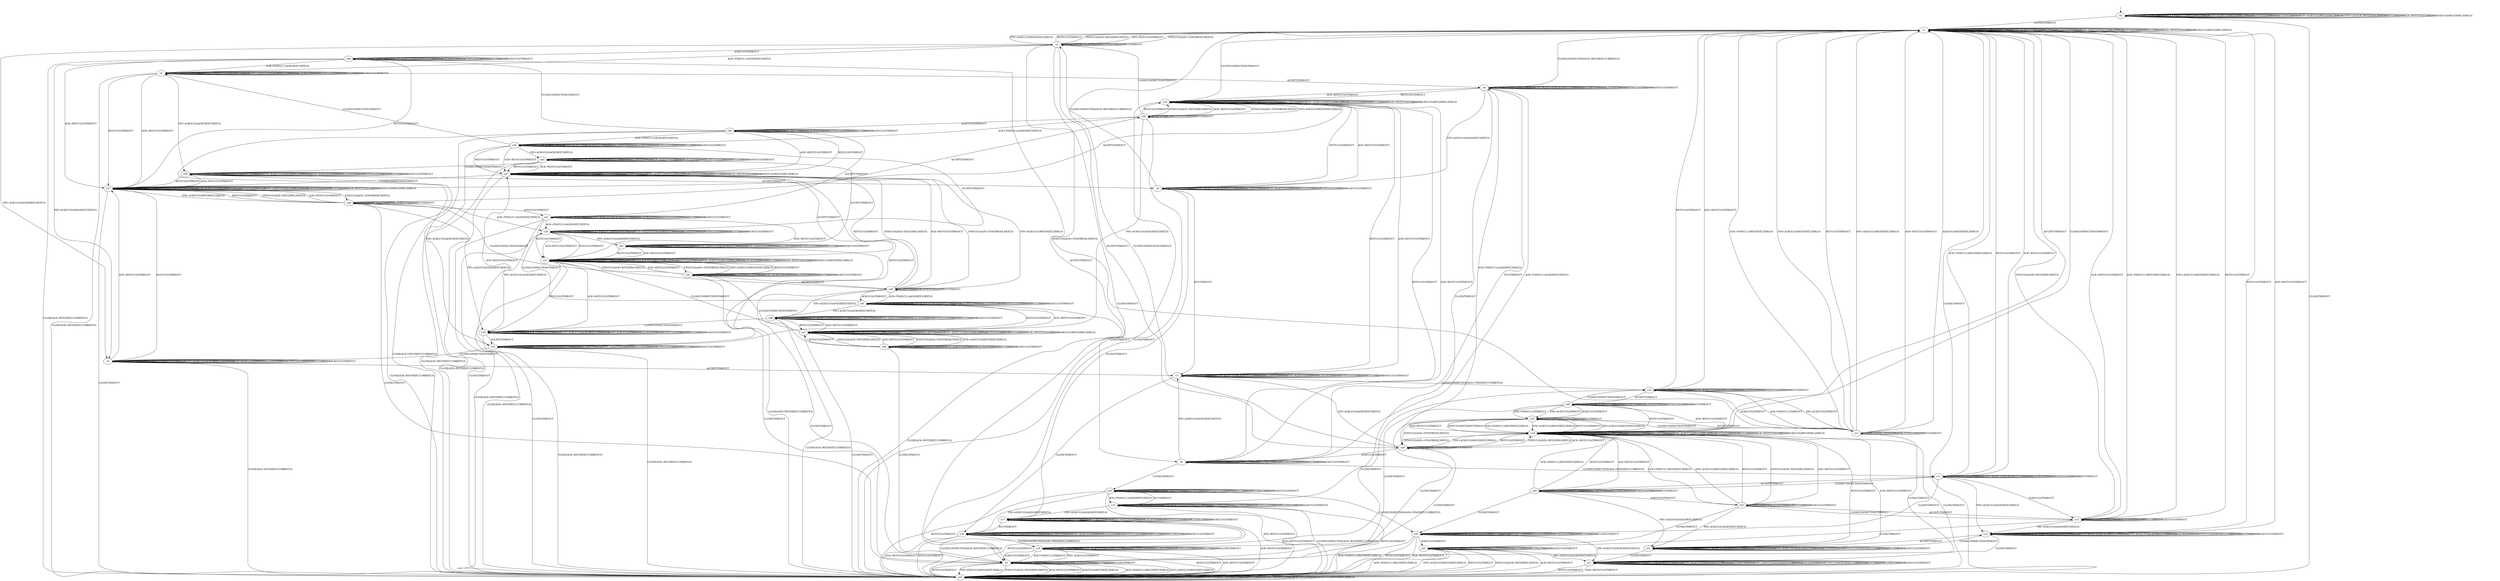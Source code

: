 digraph h13 {
s0 [label="s0"];
s1 [label="s1"];
s2 [label="s2"];
s3 [label="s3"];
s4 [label="s4"];
s5 [label="s5"];
s6 [label="s6"];
s7 [label="s7"];
s8 [label="s8"];
s9 [label="s9"];
s10 [label="s10"];
s11 [label="s11"];
s12 [label="s12"];
s13 [label="s13"];
s14 [label="s14"];
s15 [label="s15"];
s16 [label="s16"];
s17 [label="s17"];
s18 [label="s18"];
s19 [label="s19"];
s20 [label="s20"];
s21 [label="s21"];
s22 [label="s22"];
s23 [label="s23"];
s24 [label="s24"];
s25 [label="s25"];
s26 [label="s26"];
s27 [label="s27"];
s28 [label="s28"];
s29 [label="s29"];
s30 [label="s30"];
s31 [label="s31"];
s32 [label="s32"];
s33 [label="s33"];
s34 [label="s34"];
s35 [label="s35"];
s36 [label="s36"];
s37 [label="s37"];
s38 [label="s38"];
s39 [label="s39"];
s40 [label="s40"];
s41 [label="s41"];
s42 [label="s42"];
s43 [label="s43"];
s44 [label="s44"];
s45 [label="s45"];
s46 [label="s46"];
s47 [label="s47"];
s48 [label="s48"];
s49 [label="s49"];
s50 [label="s50"];
s51 [label="s51"];
s52 [label="s52"];
s0 -> s0 [label="CLOSECONNECTION/TIMEOUT"];
s0 -> s0 [label="ACK+PSH(V,V,1)/RST(ZERO,ZERO,0)"];
s0 -> s0 [label="SYN+ACK(V,V,0)/RST(ZERO,ZERO,0)"];
s0 -> s0 [label="RST(V,V,0)/TIMEOUT"];
s0 -> s0 [label="ACCEPT/TIMEOUT"];
s0 -> s0 [label="FIN+ACK(V,V,0)/RST(ZERO,ZERO,0)"];
s0 -> s1 [label="LISTEN/TIMEOUT"];
s0 -> s0 [label="SYN(V,V,0)/ACK+RST(ZERO,NEXT,0)"];
s0 -> s0 [label="RCV/TIMEOUT"];
s0 -> s0 [label="ACK+RST(V,V,0)/TIMEOUT"];
s0 -> s23 [label="CLOSE/TIMEOUT"];
s0 -> s0 [label="ACK(V,V,0)/RST(ZERO,ZERO,0)"];
s1 -> s1 [label="CLOSECONNECTION/TIMEOUT"];
s1 -> s1 [label="ACK+PSH(V,V,1)/RST(ZERO,ZERO,0)"];
s1 -> s1 [label="SYN+ACK(V,V,0)/RST(ZERO,ZERO,0)"];
s1 -> s1 [label="RST(V,V,0)/TIMEOUT"];
s1 -> s24 [label="ACCEPT/TIMEOUT"];
s1 -> s1 [label="FIN+ACK(V,V,0)/RST(ZERO,ZERO,0)"];
s1 -> s1 [label="LISTEN/TIMEOUT"];
s1 -> s2 [label="SYN(V,V,0)/ACK+SYN(FRESH,NEXT,0)"];
s1 -> s1 [label="RCV/TIMEOUT"];
s1 -> s1 [label="ACK+RST(V,V,0)/TIMEOUT"];
s1 -> s23 [label="CLOSE/TIMEOUT"];
s1 -> s1 [label="ACK(V,V,0)/RST(ZERO,ZERO,0)"];
s2 -> s2 [label="CLOSECONNECTION/TIMEOUT"];
s2 -> s3 [label="ACK+PSH(V,V,1)/ACK(NEXT,NEXT,0)"];
s2 -> s1 [label="SYN+ACK(V,V,0)/RST(NEXT,ZERO,0)"];
s2 -> s1 [label="RST(V,V,0)/TIMEOUT"];
s2 -> s26 [label="ACCEPT/TIMEOUT"];
s2 -> s4 [label="FIN+ACK(V,V,0)/ACK(NEXT,NEXT,0)"];
s2 -> s2 [label="LISTEN/TIMEOUT"];
s2 -> s1 [label="SYN(V,V,0)/ACK+RST(ZERO,NEXT,0)"];
s2 -> s2 [label="RCV/TIMEOUT"];
s2 -> s1 [label="ACK+RST(V,V,0)/TIMEOUT"];
s2 -> s5 [label="CLOSE/TIMEOUT"];
s2 -> s38 [label="ACK(V,V,0)/TIMEOUT"];
s3 -> s3 [label="CLOSECONNECTION/TIMEOUT"];
s3 -> s3 [label="ACK+PSH(V,V,1)/ACK(NEXT,NEXT,0)"];
s3 -> s3 [label="SYN+ACK(V,V,0)/ACK(NEXT,CURRENT,0)"];
s3 -> s27 [label="RST(V,V,0)/TIMEOUT"];
s3 -> s6 [label="ACCEPT/TIMEOUT"];
s3 -> s39 [label="FIN+ACK(V,V,0)/ACK(NEXT,NEXT,0)"];
s3 -> s3 [label="LISTEN/TIMEOUT"];
s3 -> s3 [label="SYN(V,V,0)/TIMEOUT"];
s3 -> s3 [label="RCV/TIMEOUT"];
s3 -> s27 [label="ACK+RST(V,V,0)/TIMEOUT"];
s3 -> s23 [label="CLOSE/ACK+RST(NEXT,CURRENT,0)"];
s3 -> s3 [label="ACK(V,V,0)/TIMEOUT"];
s4 -> s4 [label="CLOSECONNECTION/TIMEOUT"];
s4 -> s4 [label="ACK+PSH(V,V,1)/TIMEOUT"];
s4 -> s4 [label="SYN+ACK(V,V,0)/ACK(NEXT,CURRENT,0)"];
s4 -> s27 [label="RST(V,V,0)/TIMEOUT"];
s4 -> s7 [label="ACCEPT/TIMEOUT"];
s4 -> s4 [label="FIN+ACK(V,V,0)/TIMEOUT"];
s4 -> s4 [label="LISTEN/TIMEOUT"];
s4 -> s4 [label="SYN(V,V,0)/TIMEOUT"];
s4 -> s4 [label="RCV/TIMEOUT"];
s4 -> s27 [label="ACK+RST(V,V,0)/TIMEOUT"];
s4 -> s23 [label="CLOSE/ACK+RST(NEXT,CURRENT,0)"];
s4 -> s4 [label="ACK(V,V,0)/TIMEOUT"];
s5 -> s5 [label="CLOSECONNECTION/TIMEOUT"];
s5 -> s23 [label="ACK+PSH(V,V,1)/RST(NEXT,ZERO,0)"];
s5 -> s23 [label="SYN+ACK(V,V,0)/RST(NEXT,ZERO,0)"];
s5 -> s23 [label="RST(V,V,0)/TIMEOUT"];
s5 -> s5 [label="ACCEPT/TIMEOUT"];
s5 -> s23 [label="FIN+ACK(V,V,0)/RST(NEXT,ZERO,0)"];
s5 -> s5 [label="LISTEN/TIMEOUT"];
s5 -> s23 [label="SYN(V,V,0)/ACK+RST(ZERO,NEXT,0)"];
s5 -> s5 [label="RCV/TIMEOUT"];
s5 -> s23 [label="ACK+RST(V,V,0)/TIMEOUT"];
s5 -> s5 [label="CLOSE/TIMEOUT"];
s5 -> s23 [label="ACK(V,V,0)/RST(NEXT,ZERO,0)"];
s6 -> s1 [label="CLOSECONNECTION/ACK+RST(NEXT,CURRENT,0)"];
s6 -> s6 [label="ACK+PSH(V,V,1)/ACK(NEXT,NEXT,0)"];
s6 -> s6 [label="SYN+ACK(V,V,0)/ACK(NEXT,CURRENT,0)"];
s6 -> s33 [label="RST(V,V,0)/TIMEOUT"];
s6 -> s6 [label="ACCEPT/TIMEOUT"];
s6 -> s8 [label="FIN+ACK(V,V,0)/ACK(NEXT,NEXT,0)"];
s6 -> s6 [label="LISTEN/TIMEOUT"];
s6 -> s6 [label="SYN(V,V,0)/TIMEOUT"];
s6 -> s9 [label="RCV/TIMEOUT"];
s6 -> s33 [label="ACK+RST(V,V,0)/TIMEOUT"];
s6 -> s15 [label="CLOSE/TIMEOUT"];
s6 -> s6 [label="ACK(V,V,0)/TIMEOUT"];
s7 -> s10 [label="CLOSECONNECTION/ACK+FIN(NEXT,CURRENT,0)"];
s7 -> s7 [label="ACK+PSH(V,V,1)/TIMEOUT"];
s7 -> s7 [label="SYN+ACK(V,V,0)/ACK(NEXT,CURRENT,0)"];
s7 -> s33 [label="RST(V,V,0)/TIMEOUT"];
s7 -> s7 [label="ACCEPT/TIMEOUT"];
s7 -> s7 [label="FIN+ACK(V,V,0)/TIMEOUT"];
s7 -> s7 [label="LISTEN/TIMEOUT"];
s7 -> s7 [label="SYN(V,V,0)/TIMEOUT"];
s7 -> s7 [label="RCV/TIMEOUT"];
s7 -> s33 [label="ACK+RST(V,V,0)/TIMEOUT"];
s7 -> s16 [label="CLOSE/TIMEOUT"];
s7 -> s7 [label="ACK(V,V,0)/TIMEOUT"];
s8 -> s1 [label="CLOSECONNECTION/ACK+RST(NEXT,CURRENT,0)"];
s8 -> s8 [label="ACK+PSH(V,V,1)/TIMEOUT"];
s8 -> s8 [label="SYN+ACK(V,V,0)/ACK(NEXT,CURRENT,0)"];
s8 -> s33 [label="RST(V,V,0)/TIMEOUT"];
s8 -> s8 [label="ACCEPT/TIMEOUT"];
s8 -> s8 [label="FIN+ACK(V,V,0)/TIMEOUT"];
s8 -> s8 [label="LISTEN/TIMEOUT"];
s8 -> s8 [label="SYN(V,V,0)/TIMEOUT"];
s8 -> s7 [label="RCV/TIMEOUT"];
s8 -> s33 [label="ACK+RST(V,V,0)/TIMEOUT"];
s8 -> s17 [label="CLOSE/TIMEOUT"];
s8 -> s8 [label="ACK(V,V,0)/TIMEOUT"];
s9 -> s11 [label="CLOSECONNECTION/ACK+FIN(NEXT,CURRENT,0)"];
s9 -> s6 [label="ACK+PSH(V,V,1)/ACK(NEXT,NEXT,0)"];
s9 -> s9 [label="SYN+ACK(V,V,0)/ACK(NEXT,CURRENT,0)"];
s9 -> s33 [label="RST(V,V,0)/TIMEOUT"];
s9 -> s9 [label="ACCEPT/TIMEOUT"];
s9 -> s7 [label="FIN+ACK(V,V,0)/ACK(NEXT,NEXT,0)"];
s9 -> s9 [label="LISTEN/TIMEOUT"];
s9 -> s9 [label="SYN(V,V,0)/TIMEOUT"];
s9 -> s9 [label="RCV/TIMEOUT"];
s9 -> s33 [label="ACK+RST(V,V,0)/TIMEOUT"];
s9 -> s18 [label="CLOSE/TIMEOUT"];
s9 -> s9 [label="ACK(V,V,0)/TIMEOUT"];
s10 -> s10 [label="CLOSECONNECTION/TIMEOUT"];
s10 -> s12 [label="ACK+PSH(V,V,1)/TIMEOUT"];
s10 -> s10 [label="SYN+ACK(V,V,0)/ACK(NEXT,CURRENT,0)"];
s10 -> s1 [label="RST(V,V,0)/TIMEOUT"];
s10 -> s49 [label="ACCEPT/TIMEOUT"];
s10 -> s12 [label="FIN+ACK(V,V,0)/TIMEOUT"];
s10 -> s10 [label="LISTEN/TIMEOUT"];
s10 -> s10 [label="SYN(V,V,0)/TIMEOUT"];
s10 -> s10 [label="RCV/TIMEOUT"];
s10 -> s1 [label="ACK+RST(V,V,0)/TIMEOUT"];
s10 -> s19 [label="CLOSE/TIMEOUT"];
s10 -> s12 [label="ACK(V,V,0)/TIMEOUT"];
s11 -> s11 [label="CLOSECONNECTION/TIMEOUT"];
s11 -> s1 [label="ACK+PSH(V,V,1)/RST(NEXT,ZERO,0)"];
s11 -> s11 [label="SYN+ACK(V,V,0)/ACK(NEXT,CURRENT,0)"];
s11 -> s1 [label="RST(V,V,0)/TIMEOUT"];
s11 -> s50 [label="ACCEPT/TIMEOUT"];
s11 -> s13 [label="FIN+ACK(V,V,0)/ACK(NEXT,NEXT,0)"];
s11 -> s11 [label="LISTEN/TIMEOUT"];
s11 -> s11 [label="SYN(V,V,0)/TIMEOUT"];
s11 -> s11 [label="RCV/TIMEOUT"];
s11 -> s1 [label="ACK+RST(V,V,0)/TIMEOUT"];
s11 -> s20 [label="CLOSE/TIMEOUT"];
s11 -> s14 [label="ACK(V,V,0)/TIMEOUT"];
s12 -> s12 [label="CLOSECONNECTION/TIMEOUT"];
s12 -> s1 [label="ACK+PSH(V,V,1)/RST(NEXT,ZERO,0)"];
s12 -> s1 [label="SYN+ACK(V,V,0)/RST(NEXT,ZERO,0)"];
s12 -> s1 [label="RST(V,V,0)/TIMEOUT"];
s12 -> s25 [label="ACCEPT/TIMEOUT"];
s12 -> s1 [label="FIN+ACK(V,V,0)/RST(NEXT,ZERO,0)"];
s12 -> s12 [label="LISTEN/TIMEOUT"];
s12 -> s2 [label="SYN(V,V,0)/ACK+SYN(FRESH,NEXT,0)"];
s12 -> s12 [label="RCV/TIMEOUT"];
s12 -> s1 [label="ACK+RST(V,V,0)/TIMEOUT"];
s12 -> s5 [label="CLOSE/TIMEOUT"];
s12 -> s1 [label="ACK(V,V,0)/RST(NEXT,ZERO,0)"];
s13 -> s13 [label="CLOSECONNECTION/TIMEOUT"];
s13 -> s13 [label="ACK+PSH(V,V,1)/ACK(NEXT,CURRENT,0)"];
s13 -> s13 [label="SYN+ACK(V,V,0)/ACK(NEXT,CURRENT,0)"];
s13 -> s1 [label="RST(V,V,0)/TIMEOUT"];
s13 -> s51 [label="ACCEPT/TIMEOUT"];
s13 -> s13 [label="FIN+ACK(V,V,0)/ACK(NEXT,CURRENT,0)"];
s13 -> s13 [label="LISTEN/TIMEOUT"];
s13 -> s13 [label="SYN(V,V,0)/ACK(NEXT,CURRENT,0)"];
s13 -> s13 [label="RCV/TIMEOUT"];
s13 -> s1 [label="ACK+RST(V,V,0)/TIMEOUT"];
s13 -> s21 [label="CLOSE/TIMEOUT"];
s13 -> s13 [label="ACK(V,V,0)/TIMEOUT"];
s14 -> s14 [label="CLOSECONNECTION/TIMEOUT"];
s14 -> s1 [label="ACK+PSH(V,V,1)/RST(NEXT,ZERO,0)"];
s14 -> s1 [label="SYN+ACK(V,V,0)/RST(NEXT,ZERO,0)"];
s14 -> s1 [label="RST(V,V,0)/TIMEOUT"];
s14 -> s52 [label="ACCEPT/TIMEOUT"];
s14 -> s13 [label="FIN+ACK(V,V,0)/ACK(NEXT,NEXT,0)"];
s14 -> s14 [label="LISTEN/TIMEOUT"];
s14 -> s1 [label="SYN(V,V,0)/ACK+RST(ZERO,NEXT,0)"];
s14 -> s14 [label="RCV/TIMEOUT"];
s14 -> s1 [label="ACK+RST(V,V,0)/TIMEOUT"];
s14 -> s22 [label="CLOSE/TIMEOUT"];
s14 -> s14 [label="ACK(V,V,0)/TIMEOUT"];
s15 -> s23 [label="CLOSECONNECTION/ACK+RST(NEXT,CURRENT,0)"];
s15 -> s15 [label="ACK+PSH(V,V,1)/ACK(NEXT,NEXT,0)"];
s15 -> s15 [label="SYN+ACK(V,V,0)/ACK(NEXT,CURRENT,0)"];
s15 -> s23 [label="RST(V,V,0)/TIMEOUT"];
s15 -> s15 [label="ACCEPT/TIMEOUT"];
s15 -> s17 [label="FIN+ACK(V,V,0)/ACK(NEXT,NEXT,0)"];
s15 -> s15 [label="LISTEN/TIMEOUT"];
s15 -> s15 [label="SYN(V,V,0)/TIMEOUT"];
s15 -> s18 [label="RCV/TIMEOUT"];
s15 -> s23 [label="ACK+RST(V,V,0)/TIMEOUT"];
s15 -> s15 [label="CLOSE/TIMEOUT"];
s15 -> s15 [label="ACK(V,V,0)/TIMEOUT"];
s16 -> s19 [label="CLOSECONNECTION/ACK+FIN(NEXT,CURRENT,0)"];
s16 -> s16 [label="ACK+PSH(V,V,1)/TIMEOUT"];
s16 -> s16 [label="SYN+ACK(V,V,0)/ACK(NEXT,CURRENT,0)"];
s16 -> s23 [label="RST(V,V,0)/TIMEOUT"];
s16 -> s16 [label="ACCEPT/TIMEOUT"];
s16 -> s16 [label="FIN+ACK(V,V,0)/TIMEOUT"];
s16 -> s16 [label="LISTEN/TIMEOUT"];
s16 -> s16 [label="SYN(V,V,0)/TIMEOUT"];
s16 -> s16 [label="RCV/TIMEOUT"];
s16 -> s23 [label="ACK+RST(V,V,0)/TIMEOUT"];
s16 -> s16 [label="CLOSE/TIMEOUT"];
s16 -> s16 [label="ACK(V,V,0)/TIMEOUT"];
s17 -> s23 [label="CLOSECONNECTION/ACK+RST(NEXT,CURRENT,0)"];
s17 -> s17 [label="ACK+PSH(V,V,1)/TIMEOUT"];
s17 -> s17 [label="SYN+ACK(V,V,0)/ACK(NEXT,CURRENT,0)"];
s17 -> s23 [label="RST(V,V,0)/TIMEOUT"];
s17 -> s17 [label="ACCEPT/TIMEOUT"];
s17 -> s17 [label="FIN+ACK(V,V,0)/TIMEOUT"];
s17 -> s17 [label="LISTEN/TIMEOUT"];
s17 -> s17 [label="SYN(V,V,0)/TIMEOUT"];
s17 -> s16 [label="RCV/TIMEOUT"];
s17 -> s23 [label="ACK+RST(V,V,0)/TIMEOUT"];
s17 -> s17 [label="CLOSE/TIMEOUT"];
s17 -> s17 [label="ACK(V,V,0)/TIMEOUT"];
s18 -> s20 [label="CLOSECONNECTION/ACK+FIN(NEXT,CURRENT,0)"];
s18 -> s15 [label="ACK+PSH(V,V,1)/ACK(NEXT,NEXT,0)"];
s18 -> s18 [label="SYN+ACK(V,V,0)/ACK(NEXT,CURRENT,0)"];
s18 -> s23 [label="RST(V,V,0)/TIMEOUT"];
s18 -> s18 [label="ACCEPT/TIMEOUT"];
s18 -> s16 [label="FIN+ACK(V,V,0)/ACK(NEXT,NEXT,0)"];
s18 -> s18 [label="LISTEN/TIMEOUT"];
s18 -> s18 [label="SYN(V,V,0)/TIMEOUT"];
s18 -> s18 [label="RCV/TIMEOUT"];
s18 -> s23 [label="ACK+RST(V,V,0)/TIMEOUT"];
s18 -> s18 [label="CLOSE/TIMEOUT"];
s18 -> s18 [label="ACK(V,V,0)/TIMEOUT"];
s19 -> s19 [label="CLOSECONNECTION/TIMEOUT"];
s19 -> s5 [label="ACK+PSH(V,V,1)/TIMEOUT"];
s19 -> s19 [label="SYN+ACK(V,V,0)/ACK(NEXT,CURRENT,0)"];
s19 -> s23 [label="RST(V,V,0)/TIMEOUT"];
s19 -> s19 [label="ACCEPT/TIMEOUT"];
s19 -> s5 [label="FIN+ACK(V,V,0)/TIMEOUT"];
s19 -> s19 [label="LISTEN/TIMEOUT"];
s19 -> s19 [label="SYN(V,V,0)/TIMEOUT"];
s19 -> s19 [label="RCV/TIMEOUT"];
s19 -> s23 [label="ACK+RST(V,V,0)/TIMEOUT"];
s19 -> s19 [label="CLOSE/TIMEOUT"];
s19 -> s5 [label="ACK(V,V,0)/TIMEOUT"];
s20 -> s20 [label="CLOSECONNECTION/TIMEOUT"];
s20 -> s23 [label="ACK+PSH(V,V,1)/RST(NEXT,ZERO,0)"];
s20 -> s20 [label="SYN+ACK(V,V,0)/ACK(NEXT,CURRENT,0)"];
s20 -> s23 [label="RST(V,V,0)/TIMEOUT"];
s20 -> s20 [label="ACCEPT/TIMEOUT"];
s20 -> s21 [label="FIN+ACK(V,V,0)/ACK(NEXT,NEXT,0)"];
s20 -> s20 [label="LISTEN/TIMEOUT"];
s20 -> s20 [label="SYN(V,V,0)/TIMEOUT"];
s20 -> s20 [label="RCV/TIMEOUT"];
s20 -> s23 [label="ACK+RST(V,V,0)/TIMEOUT"];
s20 -> s20 [label="CLOSE/TIMEOUT"];
s20 -> s22 [label="ACK(V,V,0)/TIMEOUT"];
s21 -> s21 [label="CLOSECONNECTION/TIMEOUT"];
s21 -> s21 [label="ACK+PSH(V,V,1)/ACK(NEXT,CURRENT,0)"];
s21 -> s21 [label="SYN+ACK(V,V,0)/ACK(NEXT,CURRENT,0)"];
s21 -> s23 [label="RST(V,V,0)/TIMEOUT"];
s21 -> s21 [label="ACCEPT/TIMEOUT"];
s21 -> s21 [label="FIN+ACK(V,V,0)/ACK(NEXT,CURRENT,0)"];
s21 -> s21 [label="LISTEN/TIMEOUT"];
s21 -> s21 [label="SYN(V,V,0)/ACK(NEXT,CURRENT,0)"];
s21 -> s21 [label="RCV/TIMEOUT"];
s21 -> s23 [label="ACK+RST(V,V,0)/TIMEOUT"];
s21 -> s21 [label="CLOSE/TIMEOUT"];
s21 -> s21 [label="ACK(V,V,0)/TIMEOUT"];
s22 -> s22 [label="CLOSECONNECTION/TIMEOUT"];
s22 -> s23 [label="ACK+PSH(V,V,1)/RST(NEXT,ZERO,0)"];
s22 -> s23 [label="SYN+ACK(V,V,0)/RST(NEXT,ZERO,0)"];
s22 -> s23 [label="RST(V,V,0)/TIMEOUT"];
s22 -> s22 [label="ACCEPT/TIMEOUT"];
s22 -> s21 [label="FIN+ACK(V,V,0)/ACK(NEXT,NEXT,0)"];
s22 -> s22 [label="LISTEN/TIMEOUT"];
s22 -> s23 [label="SYN(V,V,0)/ACK+RST(ZERO,NEXT,0)"];
s22 -> s22 [label="RCV/TIMEOUT"];
s22 -> s23 [label="ACK+RST(V,V,0)/TIMEOUT"];
s22 -> s22 [label="CLOSE/TIMEOUT"];
s22 -> s22 [label="ACK(V,V,0)/TIMEOUT"];
s23 -> s23 [label="CLOSECONNECTION/TIMEOUT"];
s23 -> s23 [label="ACK+PSH(V,V,1)/RST(ZERO,ZERO,0)"];
s23 -> s23 [label="SYN+ACK(V,V,0)/RST(ZERO,ZERO,0)"];
s23 -> s23 [label="RST(V,V,0)/TIMEOUT"];
s23 -> s23 [label="ACCEPT/TIMEOUT"];
s23 -> s23 [label="FIN+ACK(V,V,0)/RST(ZERO,ZERO,0)"];
s23 -> s23 [label="LISTEN/TIMEOUT"];
s23 -> s23 [label="SYN(V,V,0)/ACK+RST(ZERO,NEXT,0)"];
s23 -> s23 [label="RCV/TIMEOUT"];
s23 -> s23 [label="ACK+RST(V,V,0)/TIMEOUT"];
s23 -> s23 [label="CLOSE/TIMEOUT"];
s23 -> s23 [label="ACK(V,V,0)/RST(ZERO,ZERO,0)"];
s24 -> s1 [label="CLOSECONNECTION/TIMEOUT"];
s24 -> s24 [label="ACK+PSH(V,V,1)/RST(ZERO,ZERO,0)"];
s24 -> s24 [label="SYN+ACK(V,V,0)/RST(ZERO,ZERO,0)"];
s24 -> s24 [label="RST(V,V,0)/TIMEOUT"];
s24 -> s24 [label="ACCEPT/TIMEOUT"];
s24 -> s24 [label="FIN+ACK(V,V,0)/RST(ZERO,ZERO,0)"];
s24 -> s24 [label="LISTEN/TIMEOUT"];
s24 -> s26 [label="SYN(V,V,0)/ACK+SYN(FRESH,NEXT,0)"];
s24 -> s24 [label="RCV/TIMEOUT"];
s24 -> s24 [label="ACK+RST(V,V,0)/TIMEOUT"];
s24 -> s23 [label="CLOSE/TIMEOUT"];
s24 -> s24 [label="ACK(V,V,0)/RST(ZERO,ZERO,0)"];
s25 -> s12 [label="CLOSECONNECTION/TIMEOUT"];
s25 -> s24 [label="ACK+PSH(V,V,1)/RST(NEXT,ZERO,0)"];
s25 -> s24 [label="SYN+ACK(V,V,0)/RST(NEXT,ZERO,0)"];
s25 -> s24 [label="RST(V,V,0)/TIMEOUT"];
s25 -> s25 [label="ACCEPT/TIMEOUT"];
s25 -> s24 [label="FIN+ACK(V,V,0)/RST(NEXT,ZERO,0)"];
s25 -> s25 [label="LISTEN/TIMEOUT"];
s25 -> s26 [label="SYN(V,V,0)/ACK+SYN(FRESH,NEXT,0)"];
s25 -> s25 [label="RCV/TIMEOUT"];
s25 -> s24 [label="ACK+RST(V,V,0)/TIMEOUT"];
s25 -> s5 [label="CLOSE/TIMEOUT"];
s25 -> s24 [label="ACK(V,V,0)/RST(NEXT,ZERO,0)"];
s26 -> s2 [label="CLOSECONNECTION/TIMEOUT"];
s26 -> s6 [label="ACK+PSH(V,V,1)/ACK(NEXT,NEXT,0)"];
s26 -> s24 [label="SYN+ACK(V,V,0)/RST(NEXT,ZERO,0)"];
s26 -> s24 [label="RST(V,V,0)/TIMEOUT"];
s26 -> s26 [label="ACCEPT/TIMEOUT"];
s26 -> s7 [label="FIN+ACK(V,V,0)/ACK(NEXT,NEXT,0)"];
s26 -> s26 [label="LISTEN/TIMEOUT"];
s26 -> s24 [label="SYN(V,V,0)/ACK+RST(ZERO,NEXT,0)"];
s26 -> s26 [label="RCV/TIMEOUT"];
s26 -> s24 [label="ACK+RST(V,V,0)/TIMEOUT"];
s26 -> s5 [label="CLOSE/TIMEOUT"];
s26 -> s9 [label="ACK(V,V,0)/TIMEOUT"];
s27 -> s27 [label="CLOSECONNECTION/TIMEOUT"];
s27 -> s27 [label="ACK+PSH(V,V,1)/RST(ZERO,ZERO,0)"];
s27 -> s27 [label="SYN+ACK(V,V,0)/RST(ZERO,ZERO,0)"];
s27 -> s27 [label="RST(V,V,0)/TIMEOUT"];
s27 -> s33 [label="ACCEPT/TIMEOUT"];
s27 -> s27 [label="FIN+ACK(V,V,0)/RST(ZERO,ZERO,0)"];
s27 -> s27 [label="LISTEN/TIMEOUT"];
s27 -> s28 [label="SYN(V,V,0)/ACK+SYN(FRESH,NEXT,0)"];
s27 -> s27 [label="RCV/TIMEOUT"];
s27 -> s27 [label="ACK+RST(V,V,0)/TIMEOUT"];
s27 -> s23 [label="CLOSE/TIMEOUT"];
s27 -> s27 [label="ACK(V,V,0)/RST(ZERO,ZERO,0)"];
s28 -> s28 [label="CLOSECONNECTION/TIMEOUT"];
s28 -> s29 [label="ACK+PSH(V,V,1)/ACK(NEXT,NEXT,0)"];
s28 -> s27 [label="SYN+ACK(V,V,0)/RST(NEXT,ZERO,0)"];
s28 -> s27 [label="RST(V,V,0)/TIMEOUT"];
s28 -> s36 [label="ACCEPT/TIMEOUT"];
s28 -> s30 [label="FIN+ACK(V,V,0)/ACK(NEXT,NEXT,0)"];
s28 -> s28 [label="LISTEN/TIMEOUT"];
s28 -> s27 [label="SYN(V,V,0)/ACK+RST(ZERO,NEXT,0)"];
s28 -> s28 [label="RCV/TIMEOUT"];
s28 -> s27 [label="ACK+RST(V,V,0)/TIMEOUT"];
s28 -> s5 [label="CLOSE/TIMEOUT"];
s28 -> s41 [label="ACK(V,V,0)/TIMEOUT"];
s29 -> s29 [label="CLOSECONNECTION/TIMEOUT"];
s29 -> s29 [label="ACK+PSH(V,V,1)/ACK(NEXT,NEXT,0)"];
s29 -> s29 [label="SYN+ACK(V,V,0)/ACK(NEXT,CURRENT,0)"];
s29 -> s31 [label="RST(V,V,0)/TIMEOUT"];
s29 -> s34 [label="ACCEPT/TIMEOUT"];
s29 -> s42 [label="FIN+ACK(V,V,0)/ACK(NEXT,NEXT,0)"];
s29 -> s29 [label="LISTEN/TIMEOUT"];
s29 -> s29 [label="SYN(V,V,0)/TIMEOUT"];
s29 -> s29 [label="RCV/TIMEOUT"];
s29 -> s31 [label="ACK+RST(V,V,0)/TIMEOUT"];
s29 -> s23 [label="CLOSE/ACK+RST(NEXT,CURRENT,0)"];
s29 -> s29 [label="ACK(V,V,0)/TIMEOUT"];
s30 -> s30 [label="CLOSECONNECTION/TIMEOUT"];
s30 -> s30 [label="ACK+PSH(V,V,1)/TIMEOUT"];
s30 -> s30 [label="SYN+ACK(V,V,0)/ACK(NEXT,CURRENT,0)"];
s30 -> s31 [label="RST(V,V,0)/TIMEOUT"];
s30 -> s35 [label="ACCEPT/TIMEOUT"];
s30 -> s30 [label="FIN+ACK(V,V,0)/TIMEOUT"];
s30 -> s30 [label="LISTEN/TIMEOUT"];
s30 -> s30 [label="SYN(V,V,0)/TIMEOUT"];
s30 -> s30 [label="RCV/TIMEOUT"];
s30 -> s31 [label="ACK+RST(V,V,0)/TIMEOUT"];
s30 -> s23 [label="CLOSE/ACK+RST(NEXT,CURRENT,0)"];
s30 -> s30 [label="ACK(V,V,0)/TIMEOUT"];
s31 -> s31 [label="CLOSECONNECTION/TIMEOUT"];
s31 -> s31 [label="ACK+PSH(V,V,1)/RST(ZERO,ZERO,0)"];
s31 -> s31 [label="SYN+ACK(V,V,0)/RST(ZERO,ZERO,0)"];
s31 -> s31 [label="RST(V,V,0)/TIMEOUT"];
s31 -> s37 [label="ACCEPT/TIMEOUT"];
s31 -> s31 [label="FIN+ACK(V,V,0)/RST(ZERO,ZERO,0)"];
s31 -> s31 [label="LISTEN/TIMEOUT"];
s31 -> s32 [label="SYN(V,V,0)/ACK+SYN(FRESH,NEXT,0)"];
s31 -> s31 [label="RCV/TIMEOUT"];
s31 -> s31 [label="ACK+RST(V,V,0)/TIMEOUT"];
s31 -> s23 [label="CLOSE/TIMEOUT"];
s31 -> s31 [label="ACK(V,V,0)/RST(ZERO,ZERO,0)"];
s32 -> s32 [label="CLOSECONNECTION/TIMEOUT"];
s32 -> s32 [label="ACK+PSH(V,V,1)/TIMEOUT"];
s32 -> s31 [label="SYN+ACK(V,V,0)/RST(NEXT,ZERO,0)"];
s32 -> s31 [label="RST(V,V,0)/TIMEOUT"];
s32 -> s40 [label="ACCEPT/TIMEOUT"];
s32 -> s32 [label="FIN+ACK(V,V,0)/TIMEOUT"];
s32 -> s32 [label="LISTEN/TIMEOUT"];
s32 -> s31 [label="SYN(V,V,0)/ACK+RST(ZERO,NEXT,0)"];
s32 -> s32 [label="RCV/TIMEOUT"];
s32 -> s31 [label="ACK+RST(V,V,0)/TIMEOUT"];
s32 -> s5 [label="CLOSE/TIMEOUT"];
s32 -> s32 [label="ACK(V,V,0)/TIMEOUT"];
s33 -> s1 [label="CLOSECONNECTION/TIMEOUT"];
s33 -> s33 [label="ACK+PSH(V,V,1)/RST(ZERO,ZERO,0)"];
s33 -> s33 [label="SYN+ACK(V,V,0)/RST(ZERO,ZERO,0)"];
s33 -> s33 [label="RST(V,V,0)/TIMEOUT"];
s33 -> s33 [label="ACCEPT/TIMEOUT"];
s33 -> s33 [label="FIN+ACK(V,V,0)/RST(ZERO,ZERO,0)"];
s33 -> s33 [label="LISTEN/TIMEOUT"];
s33 -> s36 [label="SYN(V,V,0)/ACK+SYN(FRESH,NEXT,0)"];
s33 -> s33 [label="RCV/TIMEOUT"];
s33 -> s33 [label="ACK+RST(V,V,0)/TIMEOUT"];
s33 -> s23 [label="CLOSE/TIMEOUT"];
s33 -> s33 [label="ACK(V,V,0)/RST(ZERO,ZERO,0)"];
s34 -> s3 [label="CLOSECONNECTION/TIMEOUT"];
s34 -> s34 [label="ACK+PSH(V,V,1)/ACK(NEXT,NEXT,0)"];
s34 -> s34 [label="SYN+ACK(V,V,0)/ACK(NEXT,CURRENT,0)"];
s34 -> s37 [label="RST(V,V,0)/TIMEOUT"];
s34 -> s34 [label="ACCEPT/TIMEOUT"];
s34 -> s43 [label="FIN+ACK(V,V,0)/ACK(NEXT,NEXT,0)"];
s34 -> s34 [label="LISTEN/TIMEOUT"];
s34 -> s34 [label="SYN(V,V,0)/TIMEOUT"];
s34 -> s34 [label="RCV/TIMEOUT"];
s34 -> s37 [label="ACK+RST(V,V,0)/TIMEOUT"];
s34 -> s23 [label="CLOSE/ACK+RST(NEXT,CURRENT,0)"];
s34 -> s34 [label="ACK(V,V,0)/TIMEOUT"];
s35 -> s4 [label="CLOSECONNECTION/TIMEOUT"];
s35 -> s35 [label="ACK+PSH(V,V,1)/TIMEOUT"];
s35 -> s35 [label="SYN+ACK(V,V,0)/ACK(NEXT,CURRENT,0)"];
s35 -> s37 [label="RST(V,V,0)/TIMEOUT"];
s35 -> s35 [label="ACCEPT/TIMEOUT"];
s35 -> s35 [label="FIN+ACK(V,V,0)/TIMEOUT"];
s35 -> s35 [label="LISTEN/TIMEOUT"];
s35 -> s35 [label="SYN(V,V,0)/TIMEOUT"];
s35 -> s35 [label="RCV/TIMEOUT"];
s35 -> s37 [label="ACK+RST(V,V,0)/TIMEOUT"];
s35 -> s23 [label="CLOSE/ACK+RST(NEXT,CURRENT,0)"];
s35 -> s35 [label="ACK(V,V,0)/TIMEOUT"];
s36 -> s2 [label="CLOSECONNECTION/TIMEOUT"];
s36 -> s34 [label="ACK+PSH(V,V,1)/ACK(NEXT,NEXT,0)"];
s36 -> s33 [label="SYN+ACK(V,V,0)/RST(NEXT,ZERO,0)"];
s36 -> s33 [label="RST(V,V,0)/TIMEOUT"];
s36 -> s36 [label="ACCEPT/TIMEOUT"];
s36 -> s35 [label="FIN+ACK(V,V,0)/ACK(NEXT,NEXT,0)"];
s36 -> s36 [label="LISTEN/TIMEOUT"];
s36 -> s33 [label="SYN(V,V,0)/ACK+RST(ZERO,NEXT,0)"];
s36 -> s36 [label="RCV/TIMEOUT"];
s36 -> s33 [label="ACK+RST(V,V,0)/TIMEOUT"];
s36 -> s5 [label="CLOSE/TIMEOUT"];
s36 -> s44 [label="ACK(V,V,0)/TIMEOUT"];
s37 -> s27 [label="CLOSECONNECTION/TIMEOUT"];
s37 -> s37 [label="ACK+PSH(V,V,1)/RST(ZERO,ZERO,0)"];
s37 -> s37 [label="SYN+ACK(V,V,0)/RST(ZERO,ZERO,0)"];
s37 -> s37 [label="RST(V,V,0)/TIMEOUT"];
s37 -> s37 [label="ACCEPT/TIMEOUT"];
s37 -> s37 [label="FIN+ACK(V,V,0)/RST(ZERO,ZERO,0)"];
s37 -> s37 [label="LISTEN/TIMEOUT"];
s37 -> s40 [label="SYN(V,V,0)/ACK+SYN(FRESH,NEXT,0)"];
s37 -> s37 [label="RCV/TIMEOUT"];
s37 -> s37 [label="ACK+RST(V,V,0)/TIMEOUT"];
s37 -> s23 [label="CLOSE/TIMEOUT"];
s37 -> s37 [label="ACK(V,V,0)/RST(ZERO,ZERO,0)"];
s38 -> s38 [label="CLOSECONNECTION/TIMEOUT"];
s38 -> s3 [label="ACK+PSH(V,V,1)/ACK(NEXT,NEXT,0)"];
s38 -> s38 [label="SYN+ACK(V,V,0)/ACK(NEXT,CURRENT,0)"];
s38 -> s27 [label="RST(V,V,0)/TIMEOUT"];
s38 -> s9 [label="ACCEPT/TIMEOUT"];
s38 -> s4 [label="FIN+ACK(V,V,0)/ACK(NEXT,NEXT,0)"];
s38 -> s38 [label="LISTEN/TIMEOUT"];
s38 -> s38 [label="SYN(V,V,0)/TIMEOUT"];
s38 -> s38 [label="RCV/TIMEOUT"];
s38 -> s27 [label="ACK+RST(V,V,0)/TIMEOUT"];
s38 -> s23 [label="CLOSE/ACK+RST(NEXT,CURRENT,0)"];
s38 -> s38 [label="ACK(V,V,0)/TIMEOUT"];
s39 -> s39 [label="CLOSECONNECTION/TIMEOUT"];
s39 -> s39 [label="ACK+PSH(V,V,1)/TIMEOUT"];
s39 -> s39 [label="SYN+ACK(V,V,0)/ACK(NEXT,CURRENT,0)"];
s39 -> s27 [label="RST(V,V,0)/TIMEOUT"];
s39 -> s8 [label="ACCEPT/TIMEOUT"];
s39 -> s39 [label="FIN+ACK(V,V,0)/TIMEOUT"];
s39 -> s39 [label="LISTEN/TIMEOUT"];
s39 -> s39 [label="SYN(V,V,0)/TIMEOUT"];
s39 -> s39 [label="RCV/TIMEOUT"];
s39 -> s27 [label="ACK+RST(V,V,0)/TIMEOUT"];
s39 -> s23 [label="CLOSE/ACK+RST(NEXT,CURRENT,0)"];
s39 -> s39 [label="ACK(V,V,0)/TIMEOUT"];
s40 -> s28 [label="CLOSECONNECTION/TIMEOUT"];
s40 -> s45 [label="ACK+PSH(V,V,1)/ACK(NEXT,NEXT,0)"];
s40 -> s37 [label="SYN+ACK(V,V,0)/RST(NEXT,ZERO,0)"];
s40 -> s37 [label="RST(V,V,0)/TIMEOUT"];
s40 -> s40 [label="ACCEPT/TIMEOUT"];
s40 -> s46 [label="FIN+ACK(V,V,0)/ACK(NEXT,NEXT,0)"];
s40 -> s40 [label="LISTEN/TIMEOUT"];
s40 -> s37 [label="SYN(V,V,0)/ACK+RST(ZERO,NEXT,0)"];
s40 -> s40 [label="RCV/TIMEOUT"];
s40 -> s37 [label="ACK+RST(V,V,0)/TIMEOUT"];
s40 -> s5 [label="CLOSE/TIMEOUT"];
s40 -> s45 [label="ACK(V,V,0)/TIMEOUT"];
s41 -> s41 [label="CLOSECONNECTION/TIMEOUT"];
s41 -> s29 [label="ACK+PSH(V,V,1)/ACK(NEXT,NEXT,0)"];
s41 -> s41 [label="SYN+ACK(V,V,0)/ACK(NEXT,CURRENT,0)"];
s41 -> s31 [label="RST(V,V,0)/TIMEOUT"];
s41 -> s44 [label="ACCEPT/TIMEOUT"];
s41 -> s30 [label="FIN+ACK(V,V,0)/ACK(NEXT,NEXT,0)"];
s41 -> s41 [label="LISTEN/TIMEOUT"];
s41 -> s41 [label="SYN(V,V,0)/TIMEOUT"];
s41 -> s41 [label="RCV/TIMEOUT"];
s41 -> s31 [label="ACK+RST(V,V,0)/TIMEOUT"];
s41 -> s23 [label="CLOSE/ACK+RST(NEXT,CURRENT,0)"];
s41 -> s41 [label="ACK(V,V,0)/TIMEOUT"];
s42 -> s42 [label="CLOSECONNECTION/TIMEOUT"];
s42 -> s42 [label="ACK+PSH(V,V,1)/TIMEOUT"];
s42 -> s42 [label="SYN+ACK(V,V,0)/ACK(NEXT,CURRENT,0)"];
s42 -> s31 [label="RST(V,V,0)/TIMEOUT"];
s42 -> s43 [label="ACCEPT/TIMEOUT"];
s42 -> s42 [label="FIN+ACK(V,V,0)/TIMEOUT"];
s42 -> s42 [label="LISTEN/TIMEOUT"];
s42 -> s42 [label="SYN(V,V,0)/TIMEOUT"];
s42 -> s42 [label="RCV/TIMEOUT"];
s42 -> s31 [label="ACK+RST(V,V,0)/TIMEOUT"];
s42 -> s23 [label="CLOSE/ACK+RST(NEXT,CURRENT,0)"];
s42 -> s42 [label="ACK(V,V,0)/TIMEOUT"];
s43 -> s39 [label="CLOSECONNECTION/TIMEOUT"];
s43 -> s43 [label="ACK+PSH(V,V,1)/TIMEOUT"];
s43 -> s43 [label="SYN+ACK(V,V,0)/ACK(NEXT,CURRENT,0)"];
s43 -> s37 [label="RST(V,V,0)/TIMEOUT"];
s43 -> s43 [label="ACCEPT/TIMEOUT"];
s43 -> s43 [label="FIN+ACK(V,V,0)/TIMEOUT"];
s43 -> s43 [label="LISTEN/TIMEOUT"];
s43 -> s43 [label="SYN(V,V,0)/TIMEOUT"];
s43 -> s43 [label="RCV/TIMEOUT"];
s43 -> s37 [label="ACK+RST(V,V,0)/TIMEOUT"];
s43 -> s23 [label="CLOSE/ACK+RST(NEXT,CURRENT,0)"];
s43 -> s43 [label="ACK(V,V,0)/TIMEOUT"];
s44 -> s38 [label="CLOSECONNECTION/TIMEOUT"];
s44 -> s34 [label="ACK+PSH(V,V,1)/ACK(NEXT,NEXT,0)"];
s44 -> s44 [label="SYN+ACK(V,V,0)/ACK(NEXT,CURRENT,0)"];
s44 -> s37 [label="RST(V,V,0)/TIMEOUT"];
s44 -> s44 [label="ACCEPT/TIMEOUT"];
s44 -> s35 [label="FIN+ACK(V,V,0)/ACK(NEXT,NEXT,0)"];
s44 -> s44 [label="LISTEN/TIMEOUT"];
s44 -> s44 [label="SYN(V,V,0)/TIMEOUT"];
s44 -> s44 [label="RCV/TIMEOUT"];
s44 -> s37 [label="ACK+RST(V,V,0)/TIMEOUT"];
s44 -> s23 [label="CLOSE/ACK+RST(NEXT,CURRENT,0)"];
s44 -> s44 [label="ACK(V,V,0)/TIMEOUT"];
s45 -> s29 [label="CLOSECONNECTION/TIMEOUT"];
s45 -> s45 [label="ACK+PSH(V,V,1)/ACK(NEXT,NEXT,0)"];
s45 -> s45 [label="SYN+ACK(V,V,0)/ACK(NEXT,CURRENT,0)"];
s45 -> s47 [label="RST(V,V,0)/TIMEOUT"];
s45 -> s45 [label="ACCEPT/TIMEOUT"];
s45 -> s46 [label="FIN+ACK(V,V,0)/ACK(NEXT,NEXT,0)"];
s45 -> s45 [label="LISTEN/TIMEOUT"];
s45 -> s45 [label="SYN(V,V,0)/TIMEOUT"];
s45 -> s45 [label="RCV/TIMEOUT"];
s45 -> s47 [label="ACK+RST(V,V,0)/TIMEOUT"];
s45 -> s23 [label="CLOSE/ACK+RST(NEXT,CURRENT,0)"];
s45 -> s45 [label="ACK(V,V,0)/TIMEOUT"];
s46 -> s30 [label="CLOSECONNECTION/TIMEOUT"];
s46 -> s46 [label="ACK+PSH(V,V,1)/TIMEOUT"];
s46 -> s46 [label="SYN+ACK(V,V,0)/ACK(NEXT,CURRENT,0)"];
s46 -> s47 [label="RST(V,V,0)/TIMEOUT"];
s46 -> s46 [label="ACCEPT/TIMEOUT"];
s46 -> s46 [label="FIN+ACK(V,V,0)/TIMEOUT"];
s46 -> s46 [label="LISTEN/TIMEOUT"];
s46 -> s46 [label="SYN(V,V,0)/TIMEOUT"];
s46 -> s46 [label="RCV/TIMEOUT"];
s46 -> s47 [label="ACK+RST(V,V,0)/TIMEOUT"];
s46 -> s23 [label="CLOSE/ACK+RST(NEXT,CURRENT,0)"];
s46 -> s46 [label="ACK(V,V,0)/TIMEOUT"];
s47 -> s31 [label="CLOSECONNECTION/TIMEOUT"];
s47 -> s47 [label="ACK+PSH(V,V,1)/RST(ZERO,ZERO,0)"];
s47 -> s47 [label="SYN+ACK(V,V,0)/RST(ZERO,ZERO,0)"];
s47 -> s47 [label="RST(V,V,0)/TIMEOUT"];
s47 -> s47 [label="ACCEPT/TIMEOUT"];
s47 -> s47 [label="FIN+ACK(V,V,0)/RST(ZERO,ZERO,0)"];
s47 -> s47 [label="LISTEN/TIMEOUT"];
s47 -> s48 [label="SYN(V,V,0)/ACK+SYN(FRESH,NEXT,0)"];
s47 -> s47 [label="RCV/TIMEOUT"];
s47 -> s47 [label="ACK+RST(V,V,0)/TIMEOUT"];
s47 -> s23 [label="CLOSE/TIMEOUT"];
s47 -> s47 [label="ACK(V,V,0)/RST(ZERO,ZERO,0)"];
s48 -> s32 [label="CLOSECONNECTION/TIMEOUT"];
s48 -> s48 [label="ACK+PSH(V,V,1)/TIMEOUT"];
s48 -> s47 [label="SYN+ACK(V,V,0)/RST(NEXT,ZERO,0)"];
s48 -> s47 [label="RST(V,V,0)/TIMEOUT"];
s48 -> s48 [label="ACCEPT/TIMEOUT"];
s48 -> s48 [label="FIN+ACK(V,V,0)/TIMEOUT"];
s48 -> s48 [label="LISTEN/TIMEOUT"];
s48 -> s47 [label="SYN(V,V,0)/ACK+RST(ZERO,NEXT,0)"];
s48 -> s48 [label="RCV/TIMEOUT"];
s48 -> s47 [label="ACK+RST(V,V,0)/TIMEOUT"];
s48 -> s5 [label="CLOSE/TIMEOUT"];
s48 -> s48 [label="ACK(V,V,0)/TIMEOUT"];
s49 -> s10 [label="CLOSECONNECTION/TIMEOUT"];
s49 -> s25 [label="ACK+PSH(V,V,1)/TIMEOUT"];
s49 -> s49 [label="SYN+ACK(V,V,0)/ACK(NEXT,CURRENT,0)"];
s49 -> s24 [label="RST(V,V,0)/TIMEOUT"];
s49 -> s49 [label="ACCEPT/TIMEOUT"];
s49 -> s25 [label="FIN+ACK(V,V,0)/TIMEOUT"];
s49 -> s49 [label="LISTEN/TIMEOUT"];
s49 -> s49 [label="SYN(V,V,0)/TIMEOUT"];
s49 -> s49 [label="RCV/TIMEOUT"];
s49 -> s24 [label="ACK+RST(V,V,0)/TIMEOUT"];
s49 -> s19 [label="CLOSE/TIMEOUT"];
s49 -> s25 [label="ACK(V,V,0)/TIMEOUT"];
s50 -> s11 [label="CLOSECONNECTION/TIMEOUT"];
s50 -> s24 [label="ACK+PSH(V,V,1)/RST(NEXT,ZERO,0)"];
s50 -> s50 [label="SYN+ACK(V,V,0)/ACK(NEXT,CURRENT,0)"];
s50 -> s24 [label="RST(V,V,0)/TIMEOUT"];
s50 -> s50 [label="ACCEPT/TIMEOUT"];
s50 -> s51 [label="FIN+ACK(V,V,0)/ACK(NEXT,NEXT,0)"];
s50 -> s50 [label="LISTEN/TIMEOUT"];
s50 -> s50 [label="SYN(V,V,0)/TIMEOUT"];
s50 -> s50 [label="RCV/TIMEOUT"];
s50 -> s24 [label="ACK+RST(V,V,0)/TIMEOUT"];
s50 -> s20 [label="CLOSE/TIMEOUT"];
s50 -> s52 [label="ACK(V,V,0)/TIMEOUT"];
s51 -> s13 [label="CLOSECONNECTION/TIMEOUT"];
s51 -> s51 [label="ACK+PSH(V,V,1)/ACK(NEXT,CURRENT,0)"];
s51 -> s51 [label="SYN+ACK(V,V,0)/ACK(NEXT,CURRENT,0)"];
s51 -> s24 [label="RST(V,V,0)/TIMEOUT"];
s51 -> s51 [label="ACCEPT/TIMEOUT"];
s51 -> s51 [label="FIN+ACK(V,V,0)/ACK(NEXT,CURRENT,0)"];
s51 -> s51 [label="LISTEN/TIMEOUT"];
s51 -> s51 [label="SYN(V,V,0)/ACK(NEXT,CURRENT,0)"];
s51 -> s51 [label="RCV/TIMEOUT"];
s51 -> s24 [label="ACK+RST(V,V,0)/TIMEOUT"];
s51 -> s21 [label="CLOSE/TIMEOUT"];
s51 -> s51 [label="ACK(V,V,0)/TIMEOUT"];
s52 -> s14 [label="CLOSECONNECTION/TIMEOUT"];
s52 -> s24 [label="ACK+PSH(V,V,1)/RST(NEXT,ZERO,0)"];
s52 -> s24 [label="SYN+ACK(V,V,0)/RST(NEXT,ZERO,0)"];
s52 -> s24 [label="RST(V,V,0)/TIMEOUT"];
s52 -> s52 [label="ACCEPT/TIMEOUT"];
s52 -> s51 [label="FIN+ACK(V,V,0)/ACK(NEXT,NEXT,0)"];
s52 -> s52 [label="LISTEN/TIMEOUT"];
s52 -> s24 [label="SYN(V,V,0)/ACK+RST(ZERO,NEXT,0)"];
s52 -> s52 [label="RCV/TIMEOUT"];
s52 -> s24 [label="ACK+RST(V,V,0)/TIMEOUT"];
s52 -> s22 [label="CLOSE/TIMEOUT"];
s52 -> s52 [label="ACK(V,V,0)/TIMEOUT"];
__start0 [shape=none, label=""];
__start0 -> s0 [label=""];
}
